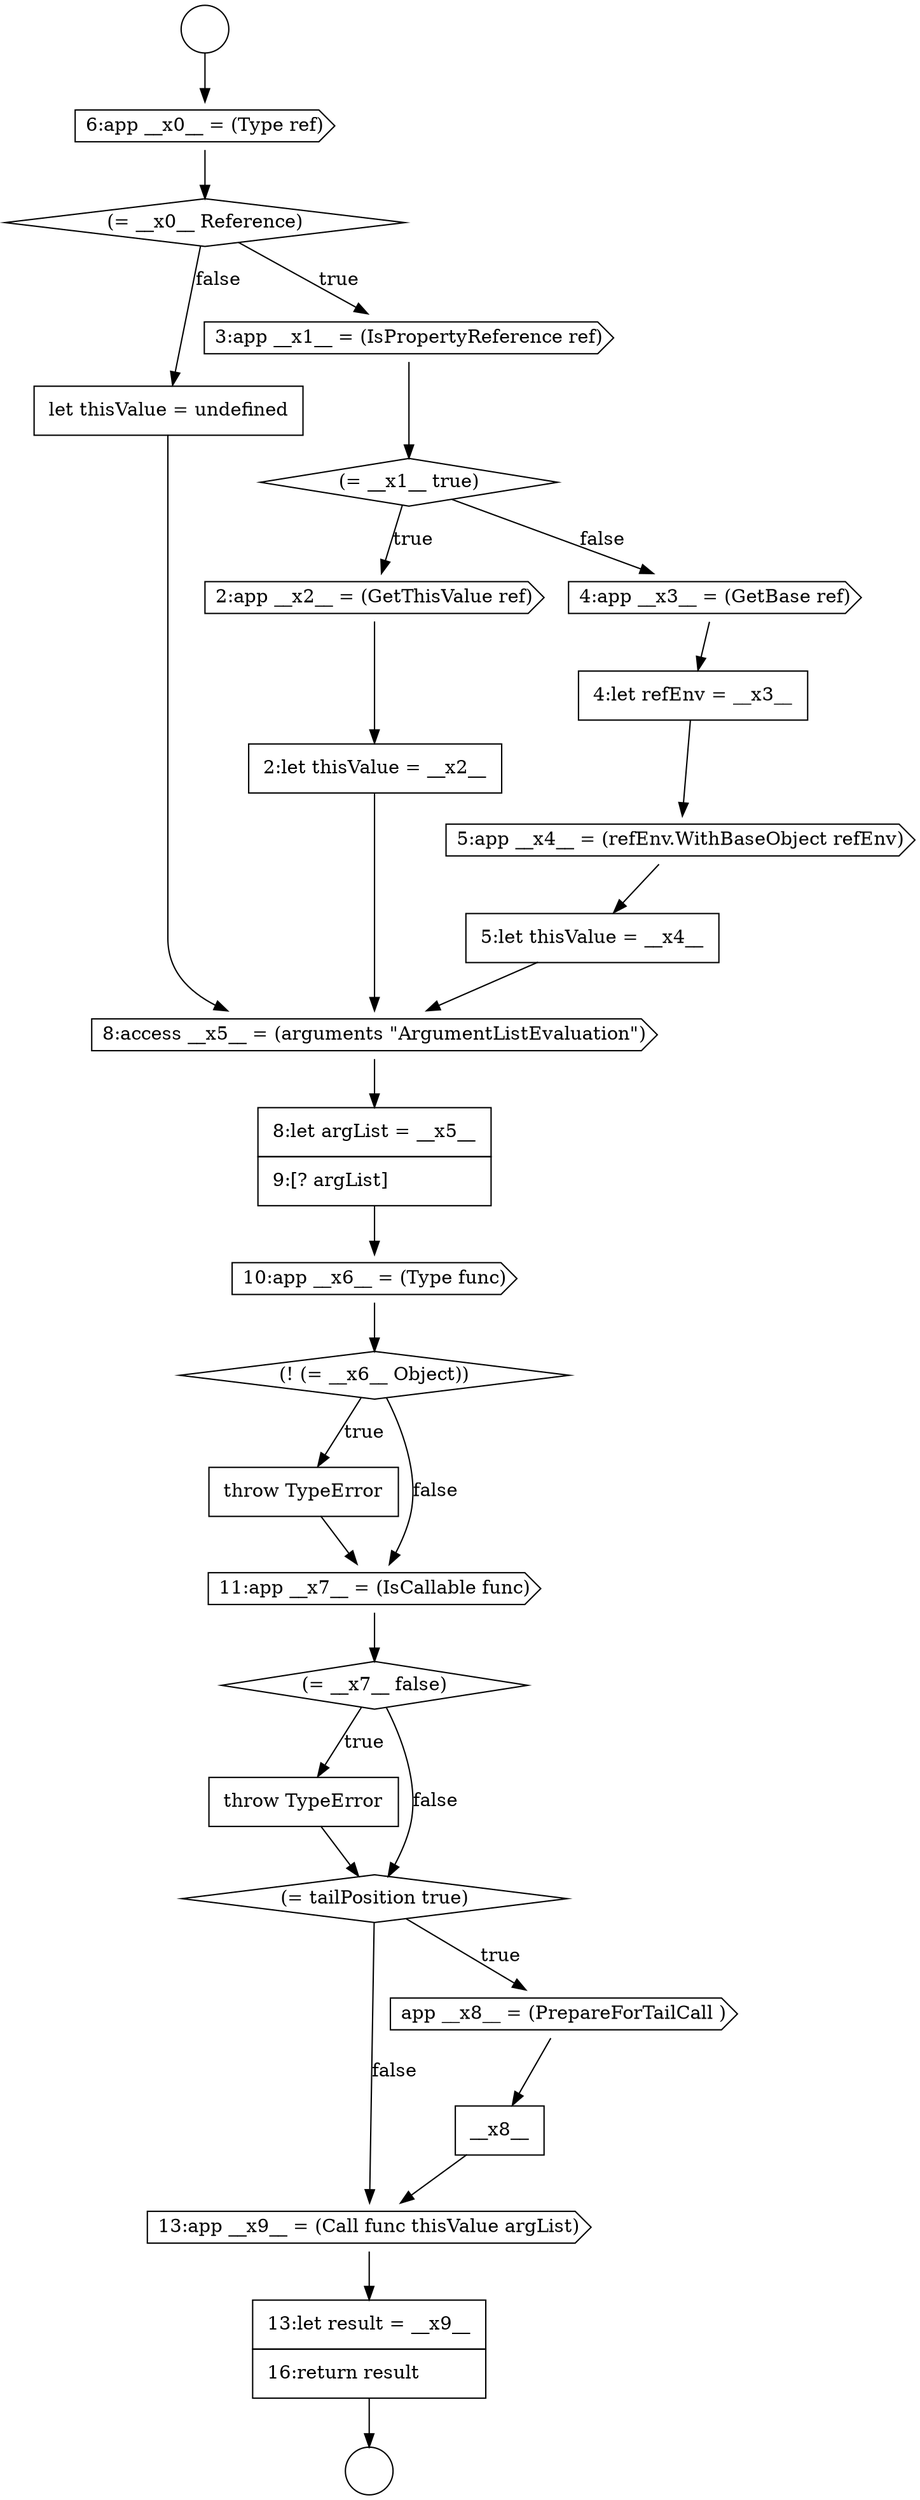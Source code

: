 digraph {
  node4290 [shape=none, margin=0, label=<<font color="black">
    <table border="0" cellborder="1" cellspacing="0" cellpadding="10">
      <tr><td align="left">throw TypeError</td></tr>
    </table>
  </font>> color="black" fillcolor="white" style=filled]
  node4275 [shape=cds, label=<<font color="black">6:app __x0__ = (Type ref)</font>> color="black" fillcolor="white" style=filled]
  node4297 [shape=cds, label=<<font color="black">13:app __x9__ = (Call func thisValue argList)</font>> color="black" fillcolor="white" style=filled]
  node4285 [shape=none, margin=0, label=<<font color="black">
    <table border="0" cellborder="1" cellspacing="0" cellpadding="10">
      <tr><td align="left">let thisValue = undefined</td></tr>
    </table>
  </font>> color="black" fillcolor="white" style=filled]
  node4284 [shape=none, margin=0, label=<<font color="black">
    <table border="0" cellborder="1" cellspacing="0" cellpadding="10">
      <tr><td align="left">5:let thisValue = __x4__</td></tr>
    </table>
  </font>> color="black" fillcolor="white" style=filled]
  node4288 [shape=cds, label=<<font color="black">10:app __x6__ = (Type func)</font>> color="black" fillcolor="white" style=filled]
  node4283 [shape=cds, label=<<font color="black">5:app __x4__ = (refEnv.WithBaseObject refEnv)</font>> color="black" fillcolor="white" style=filled]
  node4273 [shape=circle label=" " color="black" fillcolor="white" style=filled]
  node4282 [shape=none, margin=0, label=<<font color="black">
    <table border="0" cellborder="1" cellspacing="0" cellpadding="10">
      <tr><td align="left">4:let refEnv = __x3__</td></tr>
    </table>
  </font>> color="black" fillcolor="white" style=filled]
  node4292 [shape=diamond, label=<<font color="black">(= __x7__ false)</font>> color="black" fillcolor="white" style=filled]
  node4287 [shape=none, margin=0, label=<<font color="black">
    <table border="0" cellborder="1" cellspacing="0" cellpadding="10">
      <tr><td align="left">8:let argList = __x5__</td></tr>
      <tr><td align="left">9:[? argList]</td></tr>
    </table>
  </font>> color="black" fillcolor="white" style=filled]
  node4293 [shape=none, margin=0, label=<<font color="black">
    <table border="0" cellborder="1" cellspacing="0" cellpadding="10">
      <tr><td align="left">throw TypeError</td></tr>
    </table>
  </font>> color="black" fillcolor="white" style=filled]
  node4279 [shape=cds, label=<<font color="black">2:app __x2__ = (GetThisValue ref)</font>> color="black" fillcolor="white" style=filled]
  node4294 [shape=diamond, label=<<font color="black">(= tailPosition true)</font>> color="black" fillcolor="white" style=filled]
  node4295 [shape=cds, label=<<font color="black">app __x8__ = (PrepareForTailCall )</font>> color="black" fillcolor="white" style=filled]
  node4280 [shape=none, margin=0, label=<<font color="black">
    <table border="0" cellborder="1" cellspacing="0" cellpadding="10">
      <tr><td align="left">2:let thisValue = __x2__</td></tr>
    </table>
  </font>> color="black" fillcolor="white" style=filled]
  node4291 [shape=cds, label=<<font color="black">11:app __x7__ = (IsCallable func)</font>> color="black" fillcolor="white" style=filled]
  node4276 [shape=diamond, label=<<font color="black">(= __x0__ Reference)</font>> color="black" fillcolor="white" style=filled]
  node4277 [shape=cds, label=<<font color="black">3:app __x1__ = (IsPropertyReference ref)</font>> color="black" fillcolor="white" style=filled]
  node4296 [shape=none, margin=0, label=<<font color="black">
    <table border="0" cellborder="1" cellspacing="0" cellpadding="10">
      <tr><td align="left">__x8__</td></tr>
    </table>
  </font>> color="black" fillcolor="white" style=filled]
  node4289 [shape=diamond, label=<<font color="black">(! (= __x6__ Object))</font>> color="black" fillcolor="white" style=filled]
  node4278 [shape=diamond, label=<<font color="black">(= __x1__ true)</font>> color="black" fillcolor="white" style=filled]
  node4281 [shape=cds, label=<<font color="black">4:app __x3__ = (GetBase ref)</font>> color="black" fillcolor="white" style=filled]
  node4286 [shape=cds, label=<<font color="black">8:access __x5__ = (arguments &quot;ArgumentListEvaluation&quot;)</font>> color="black" fillcolor="white" style=filled]
  node4274 [shape=circle label=" " color="black" fillcolor="white" style=filled]
  node4298 [shape=none, margin=0, label=<<font color="black">
    <table border="0" cellborder="1" cellspacing="0" cellpadding="10">
      <tr><td align="left">13:let result = __x9__</td></tr>
      <tr><td align="left">16:return result</td></tr>
    </table>
  </font>> color="black" fillcolor="white" style=filled]
  node4289 -> node4290 [label=<<font color="black">true</font>> color="black"]
  node4289 -> node4291 [label=<<font color="black">false</font>> color="black"]
  node4295 -> node4296 [ color="black"]
  node4280 -> node4286 [ color="black"]
  node4282 -> node4283 [ color="black"]
  node4284 -> node4286 [ color="black"]
  node4290 -> node4291 [ color="black"]
  node4296 -> node4297 [ color="black"]
  node4288 -> node4289 [ color="black"]
  node4278 -> node4279 [label=<<font color="black">true</font>> color="black"]
  node4278 -> node4281 [label=<<font color="black">false</font>> color="black"]
  node4277 -> node4278 [ color="black"]
  node4279 -> node4280 [ color="black"]
  node4298 -> node4274 [ color="black"]
  node4285 -> node4286 [ color="black"]
  node4292 -> node4293 [label=<<font color="black">true</font>> color="black"]
  node4292 -> node4294 [label=<<font color="black">false</font>> color="black"]
  node4281 -> node4282 [ color="black"]
  node4276 -> node4277 [label=<<font color="black">true</font>> color="black"]
  node4276 -> node4285 [label=<<font color="black">false</font>> color="black"]
  node4294 -> node4295 [label=<<font color="black">true</font>> color="black"]
  node4294 -> node4297 [label=<<font color="black">false</font>> color="black"]
  node4283 -> node4284 [ color="black"]
  node4291 -> node4292 [ color="black"]
  node4273 -> node4275 [ color="black"]
  node4286 -> node4287 [ color="black"]
  node4293 -> node4294 [ color="black"]
  node4287 -> node4288 [ color="black"]
  node4297 -> node4298 [ color="black"]
  node4275 -> node4276 [ color="black"]
}
